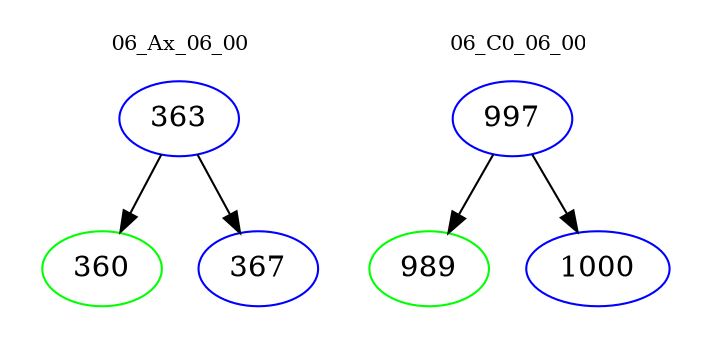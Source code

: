 digraph{
subgraph cluster_0 {
color = white
label = "06_Ax_06_00";
fontsize=10;
T0_363 [label="363", color="blue"]
T0_363 -> T0_360 [color="black"]
T0_360 [label="360", color="green"]
T0_363 -> T0_367 [color="black"]
T0_367 [label="367", color="blue"]
}
subgraph cluster_1 {
color = white
label = "06_C0_06_00";
fontsize=10;
T1_997 [label="997", color="blue"]
T1_997 -> T1_989 [color="black"]
T1_989 [label="989", color="green"]
T1_997 -> T1_1000 [color="black"]
T1_1000 [label="1000", color="blue"]
}
}

